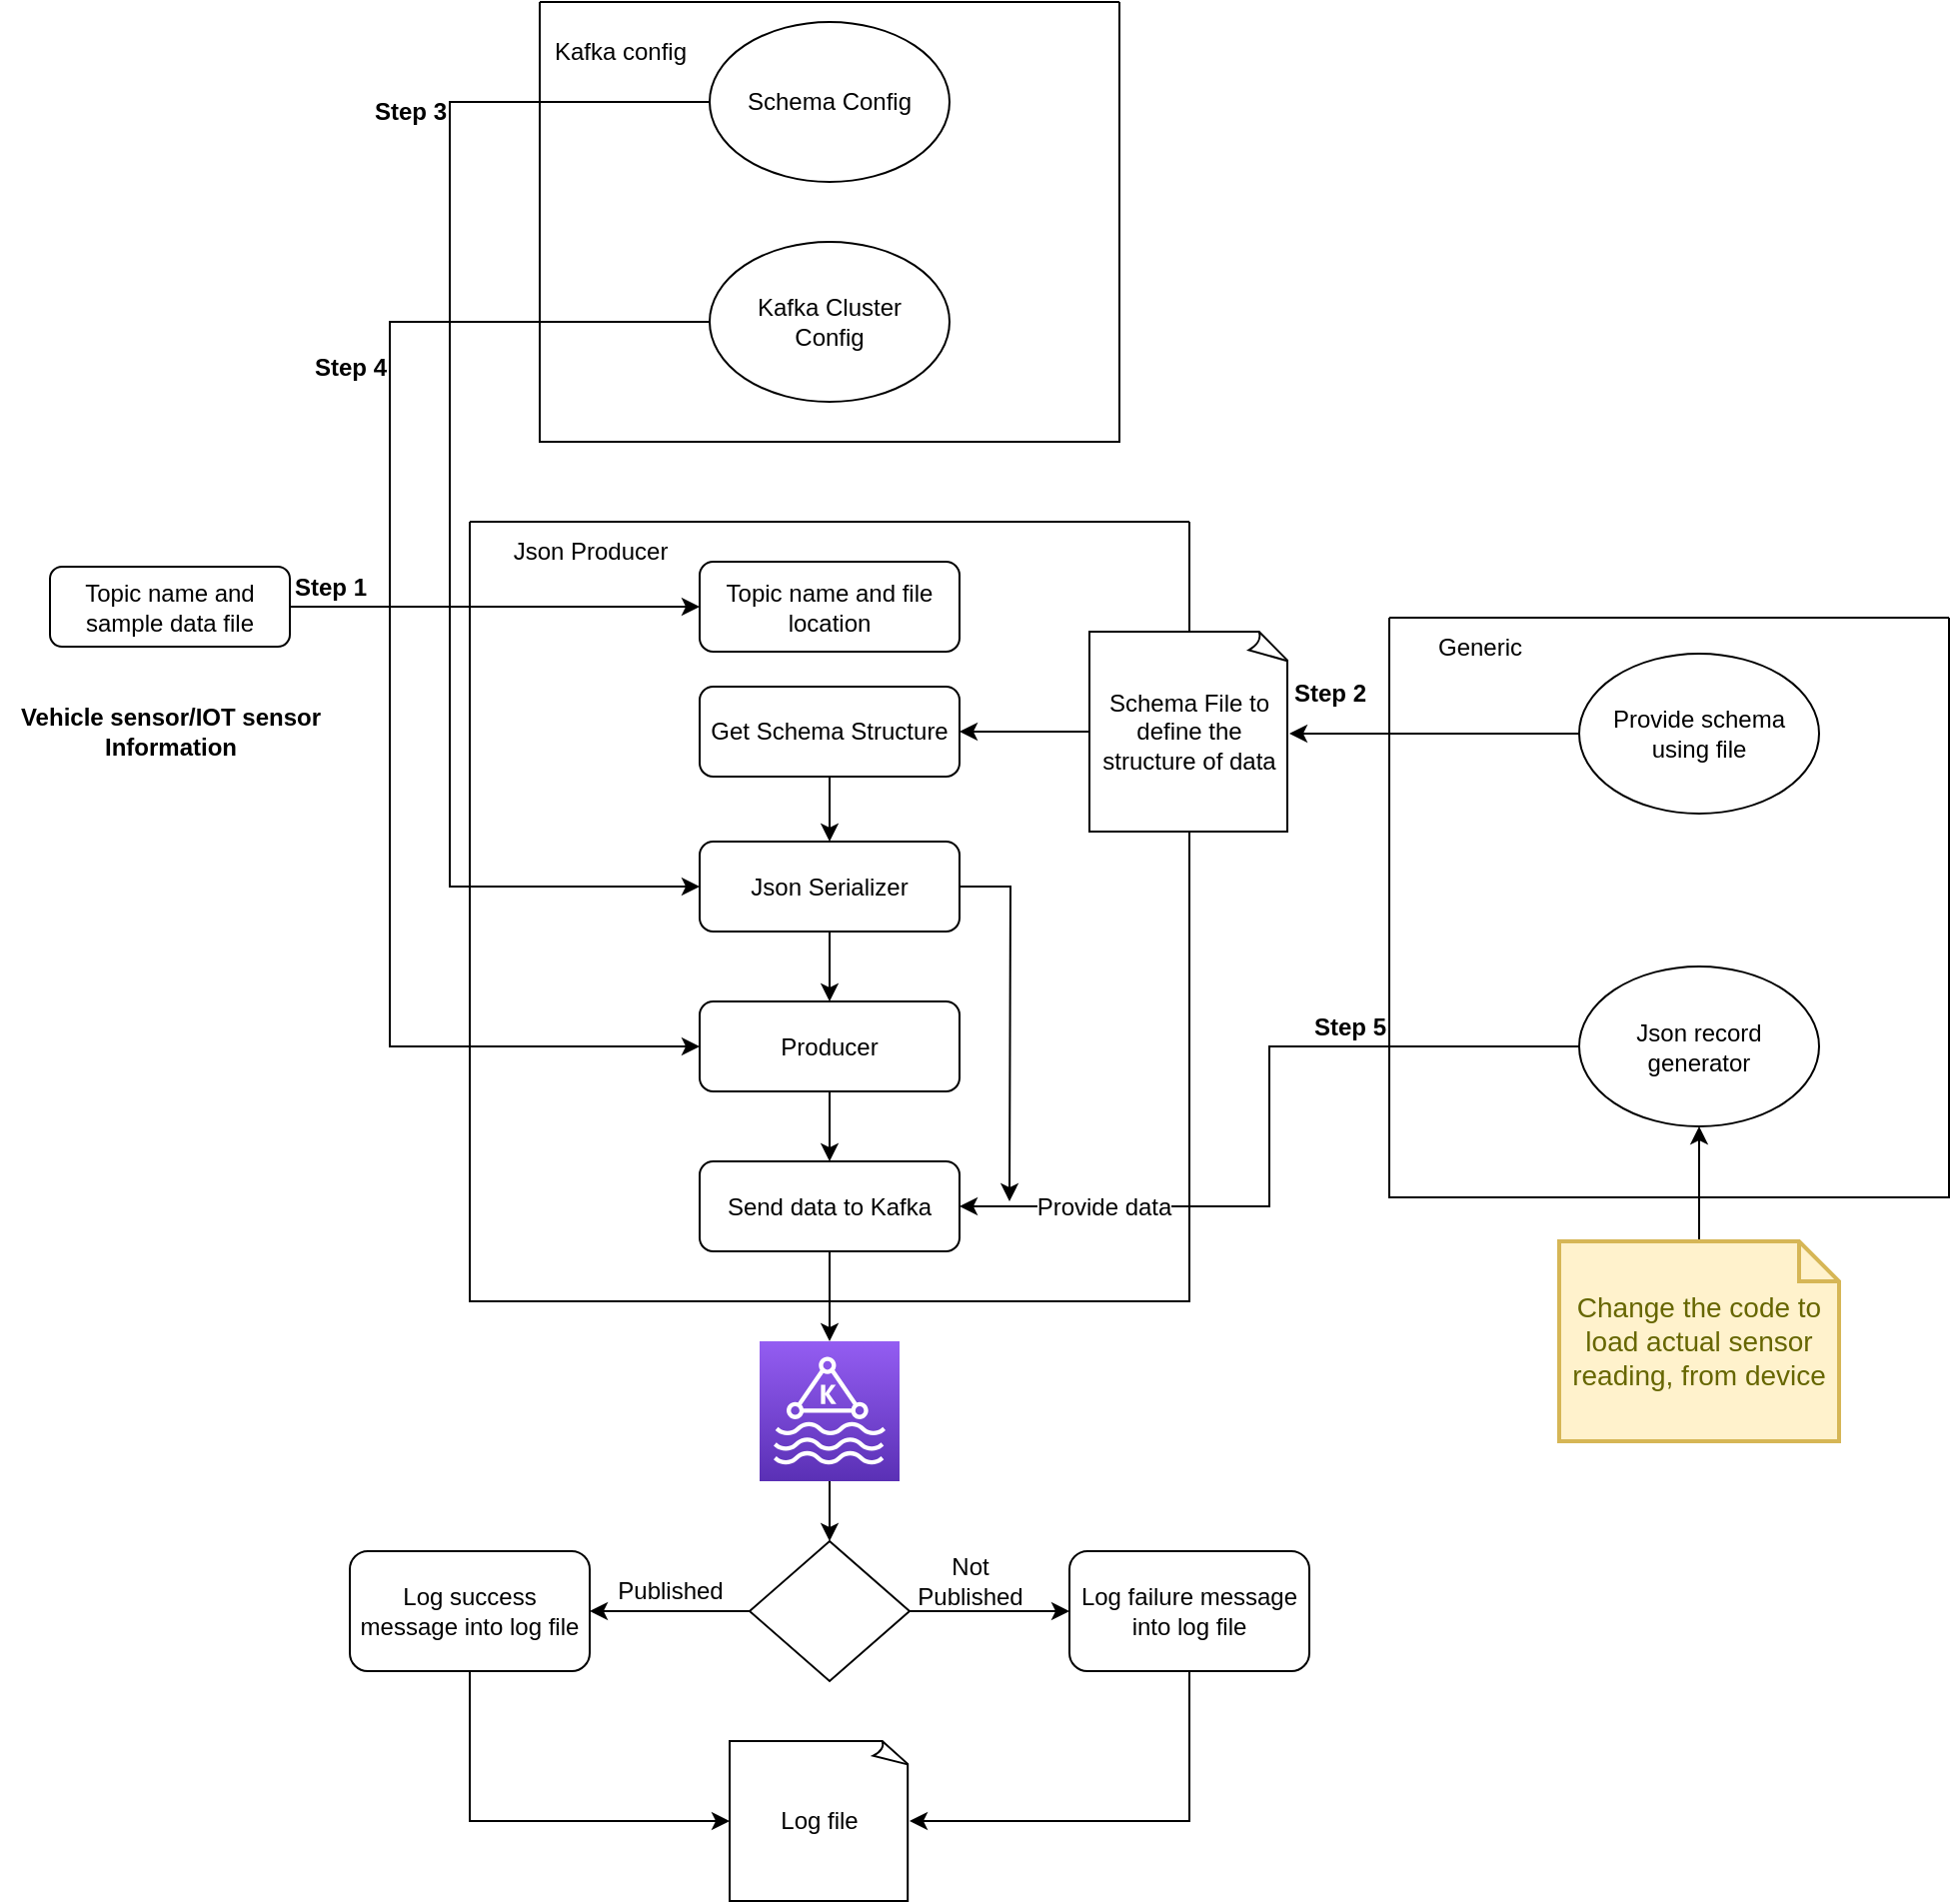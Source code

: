 <mxfile version="21.2.1" type="device">
  <diagram name="Page-1" id="iRMYoeV2WN8iNWqU3HRv">
    <mxGraphModel dx="1200" dy="801" grid="1" gridSize="10" guides="1" tooltips="1" connect="1" arrows="1" fold="1" page="1" pageScale="1" pageWidth="1100" pageHeight="850" math="0" shadow="0">
      <root>
        <mxCell id="0" />
        <mxCell id="1" parent="0" />
        <mxCell id="sqB8z8xDgT_XmHM7QCqE-1" value="" style="swimlane;startSize=0;fillColor=default;strokeColor=default;swimlaneLine=1;rounded=0;" parent="1" vertex="1">
          <mxGeometry x="300" y="320" width="360" height="390" as="geometry" />
        </mxCell>
        <mxCell id="sqB8z8xDgT_XmHM7QCqE-5" value="Topic name and file location" style="rounded=1;whiteSpace=wrap;html=1;" parent="sqB8z8xDgT_XmHM7QCqE-1" vertex="1">
          <mxGeometry x="115" y="20" width="130" height="45" as="geometry" />
        </mxCell>
        <mxCell id="sqB8z8xDgT_XmHM7QCqE-7" value="Json Producer" style="text;html=1;align=center;verticalAlign=middle;resizable=0;points=[];autosize=1;strokeColor=none;fillColor=none;" parent="sqB8z8xDgT_XmHM7QCqE-1" vertex="1">
          <mxGeometry x="10" width="100" height="30" as="geometry" />
        </mxCell>
        <mxCell id="sqB8z8xDgT_XmHM7QCqE-33" value="" style="edgeStyle=orthogonalEdgeStyle;rounded=0;orthogonalLoop=1;jettySize=auto;html=1;entryX=0.5;entryY=0;entryDx=0;entryDy=0;" parent="sqB8z8xDgT_XmHM7QCqE-1" source="sqB8z8xDgT_XmHM7QCqE-10" target="sqB8z8xDgT_XmHM7QCqE-11" edge="1">
          <mxGeometry relative="1" as="geometry" />
        </mxCell>
        <mxCell id="sqB8z8xDgT_XmHM7QCqE-10" value="Get Schema Structure" style="rounded=1;whiteSpace=wrap;html=1;" parent="sqB8z8xDgT_XmHM7QCqE-1" vertex="1">
          <mxGeometry x="115" y="82.5" width="130" height="45" as="geometry" />
        </mxCell>
        <mxCell id="sqB8z8xDgT_XmHM7QCqE-35" value="" style="edgeStyle=orthogonalEdgeStyle;rounded=0;orthogonalLoop=1;jettySize=auto;html=1;entryX=0.5;entryY=0;entryDx=0;entryDy=0;" parent="sqB8z8xDgT_XmHM7QCqE-1" source="sqB8z8xDgT_XmHM7QCqE-11" target="sqB8z8xDgT_XmHM7QCqE-23" edge="1">
          <mxGeometry relative="1" as="geometry" />
        </mxCell>
        <mxCell id="bqNoKuBYXy_VpDzHtr6z-6" style="edgeStyle=orthogonalEdgeStyle;rounded=0;orthogonalLoop=1;jettySize=auto;html=1;" parent="sqB8z8xDgT_XmHM7QCqE-1" source="sqB8z8xDgT_XmHM7QCqE-11" edge="1">
          <mxGeometry relative="1" as="geometry">
            <mxPoint x="270" y="340" as="targetPoint" />
          </mxGeometry>
        </mxCell>
        <mxCell id="sqB8z8xDgT_XmHM7QCqE-11" value="Json Serializer" style="rounded=1;whiteSpace=wrap;html=1;" parent="sqB8z8xDgT_XmHM7QCqE-1" vertex="1">
          <mxGeometry x="115" y="160" width="130" height="45" as="geometry" />
        </mxCell>
        <mxCell id="sqB8z8xDgT_XmHM7QCqE-36" value="" style="edgeStyle=orthogonalEdgeStyle;rounded=0;orthogonalLoop=1;jettySize=auto;html=1;" parent="sqB8z8xDgT_XmHM7QCqE-1" source="sqB8z8xDgT_XmHM7QCqE-23" target="sqB8z8xDgT_XmHM7QCqE-25" edge="1">
          <mxGeometry relative="1" as="geometry" />
        </mxCell>
        <mxCell id="sqB8z8xDgT_XmHM7QCqE-23" value="Producer" style="rounded=1;whiteSpace=wrap;html=1;" parent="sqB8z8xDgT_XmHM7QCqE-1" vertex="1">
          <mxGeometry x="115" y="240" width="130" height="45" as="geometry" />
        </mxCell>
        <mxCell id="sqB8z8xDgT_XmHM7QCqE-25" value="Send data to Kafka" style="rounded=1;whiteSpace=wrap;html=1;" parent="sqB8z8xDgT_XmHM7QCqE-1" vertex="1">
          <mxGeometry x="115" y="320" width="130" height="45" as="geometry" />
        </mxCell>
        <mxCell id="sqB8z8xDgT_XmHM7QCqE-2" value="" style="swimlane;startSize=0;" parent="1" vertex="1">
          <mxGeometry x="760" y="368" width="280" height="290" as="geometry" />
        </mxCell>
        <mxCell id="sqB8z8xDgT_XmHM7QCqE-17" value="Provide schema using file" style="ellipse;whiteSpace=wrap;html=1;" parent="sqB8z8xDgT_XmHM7QCqE-2" vertex="1">
          <mxGeometry x="95" y="18" width="120" height="80" as="geometry" />
        </mxCell>
        <mxCell id="sqB8z8xDgT_XmHM7QCqE-18" value="Json record&lt;br&gt;generator" style="ellipse;whiteSpace=wrap;html=1;" parent="sqB8z8xDgT_XmHM7QCqE-2" vertex="1">
          <mxGeometry x="95" y="174.5" width="120" height="80" as="geometry" />
        </mxCell>
        <mxCell id="sqB8z8xDgT_XmHM7QCqE-19" value="Generic" style="text;html=1;align=center;verticalAlign=middle;resizable=0;points=[];autosize=1;strokeColor=none;fillColor=none;" parent="sqB8z8xDgT_XmHM7QCqE-2" vertex="1">
          <mxGeometry x="10" width="70" height="30" as="geometry" />
        </mxCell>
        <mxCell id="sqB8z8xDgT_XmHM7QCqE-6" style="edgeStyle=orthogonalEdgeStyle;rounded=0;orthogonalLoop=1;jettySize=auto;html=1;exitX=1;exitY=0.5;exitDx=0;exitDy=0;" parent="1" source="sqB8z8xDgT_XmHM7QCqE-3" target="sqB8z8xDgT_XmHM7QCqE-5" edge="1">
          <mxGeometry relative="1" as="geometry" />
        </mxCell>
        <mxCell id="sqB8z8xDgT_XmHM7QCqE-3" value="Topic name and sample data file" style="rounded=1;whiteSpace=wrap;html=1;" parent="1" vertex="1">
          <mxGeometry x="90" y="342.5" width="120" height="40" as="geometry" />
        </mxCell>
        <mxCell id="sqB8z8xDgT_XmHM7QCqE-4" value="&lt;b&gt;Vehicle sensor/IOT sensor&lt;br&gt;Information&lt;/b&gt;" style="text;html=1;align=center;verticalAlign=middle;resizable=0;points=[];autosize=1;strokeColor=none;fillColor=none;" parent="1" vertex="1">
          <mxGeometry x="65" y="405" width="170" height="40" as="geometry" />
        </mxCell>
        <mxCell id="sqB8z8xDgT_XmHM7QCqE-8" value="&lt;b&gt;Step 1&lt;/b&gt;" style="text;html=1;align=center;verticalAlign=middle;resizable=0;points=[];autosize=1;strokeColor=none;fillColor=none;" parent="1" vertex="1">
          <mxGeometry x="200" y="338" width="60" height="30" as="geometry" />
        </mxCell>
        <mxCell id="sqB8z8xDgT_XmHM7QCqE-9" value="" style="swimlane;startSize=0;" parent="1" vertex="1">
          <mxGeometry x="335" y="60" width="290" height="220" as="geometry" />
        </mxCell>
        <mxCell id="sqB8z8xDgT_XmHM7QCqE-20" value="Kafka Cluster&lt;br&gt;Config" style="ellipse;whiteSpace=wrap;html=1;" parent="sqB8z8xDgT_XmHM7QCqE-9" vertex="1">
          <mxGeometry x="85" y="120" width="120" height="80" as="geometry" />
        </mxCell>
        <mxCell id="sqB8z8xDgT_XmHM7QCqE-37" value="Schema Config" style="ellipse;whiteSpace=wrap;html=1;" parent="sqB8z8xDgT_XmHM7QCqE-9" vertex="1">
          <mxGeometry x="85" y="10" width="120" height="80" as="geometry" />
        </mxCell>
        <mxCell id="sqB8z8xDgT_XmHM7QCqE-39" value="Kafka config" style="text;html=1;align=center;verticalAlign=middle;resizable=0;points=[];autosize=1;strokeColor=none;fillColor=none;" parent="sqB8z8xDgT_XmHM7QCqE-9" vertex="1">
          <mxGeometry x="-5" y="10" width="90" height="30" as="geometry" />
        </mxCell>
        <mxCell id="sqB8z8xDgT_XmHM7QCqE-24" style="edgeStyle=orthogonalEdgeStyle;rounded=0;orthogonalLoop=1;jettySize=auto;html=1;entryX=1;entryY=0.5;entryDx=0;entryDy=0;" parent="1" source="sqB8z8xDgT_XmHM7QCqE-16" target="sqB8z8xDgT_XmHM7QCqE-10" edge="1">
          <mxGeometry relative="1" as="geometry" />
        </mxCell>
        <mxCell id="sqB8z8xDgT_XmHM7QCqE-16" value="Schema File to define the structure of data" style="whiteSpace=wrap;html=1;shape=mxgraph.basic.document" parent="1" vertex="1">
          <mxGeometry x="610" y="375" width="100" height="100" as="geometry" />
        </mxCell>
        <mxCell id="sqB8z8xDgT_XmHM7QCqE-21" style="edgeStyle=orthogonalEdgeStyle;rounded=0;orthogonalLoop=1;jettySize=auto;html=1;entryX=1;entryY=0.5;entryDx=0;entryDy=0;entryPerimeter=0;" parent="1" source="sqB8z8xDgT_XmHM7QCqE-17" edge="1">
          <mxGeometry relative="1" as="geometry">
            <mxPoint x="710" y="426" as="targetPoint" />
          </mxGeometry>
        </mxCell>
        <mxCell id="sqB8z8xDgT_XmHM7QCqE-22" value="&lt;b&gt;Step 2&lt;/b&gt;" style="text;html=1;align=center;verticalAlign=middle;resizable=0;points=[];autosize=1;strokeColor=none;fillColor=none;" parent="1" vertex="1">
          <mxGeometry x="700" y="390.5" width="60" height="30" as="geometry" />
        </mxCell>
        <mxCell id="hRjpMMNEh72pVKw2oZXB-1" style="edgeStyle=orthogonalEdgeStyle;rounded=0;orthogonalLoop=1;jettySize=auto;html=1;entryX=1;entryY=0.5;entryDx=0;entryDy=0;" parent="1" source="sqB8z8xDgT_XmHM7QCqE-18" target="sqB8z8xDgT_XmHM7QCqE-25" edge="1">
          <mxGeometry relative="1" as="geometry" />
        </mxCell>
        <mxCell id="hRjpMMNEh72pVKw2oZXB-3" value="&lt;font style=&quot;font-size: 12px;&quot;&gt;Provide data&lt;/font&gt;" style="edgeLabel;html=1;align=center;verticalAlign=middle;resizable=0;points=[];" parent="hRjpMMNEh72pVKw2oZXB-1" vertex="1" connectable="0">
          <mxGeometry x="0.431" relative="1" as="geometry">
            <mxPoint x="-39" as="offset" />
          </mxGeometry>
        </mxCell>
        <mxCell id="hRjpMMNEh72pVKw2oZXB-2" value="&lt;b&gt;Step 5&lt;/b&gt;" style="text;html=1;align=center;verticalAlign=middle;resizable=0;points=[];autosize=1;strokeColor=none;fillColor=none;" parent="1" vertex="1">
          <mxGeometry x="710" y="558" width="60" height="30" as="geometry" />
        </mxCell>
        <mxCell id="hRjpMMNEh72pVKw2oZXB-4" style="edgeStyle=orthogonalEdgeStyle;rounded=0;orthogonalLoop=1;jettySize=auto;html=1;entryX=0;entryY=0.5;entryDx=0;entryDy=0;" parent="1" source="sqB8z8xDgT_XmHM7QCqE-37" target="sqB8z8xDgT_XmHM7QCqE-11" edge="1">
          <mxGeometry relative="1" as="geometry">
            <Array as="points">
              <mxPoint x="290" y="110" />
              <mxPoint x="290" y="503" />
            </Array>
          </mxGeometry>
        </mxCell>
        <mxCell id="hRjpMMNEh72pVKw2oZXB-5" style="edgeStyle=orthogonalEdgeStyle;rounded=0;orthogonalLoop=1;jettySize=auto;html=1;entryX=0;entryY=0.5;entryDx=0;entryDy=0;exitX=0;exitY=0.5;exitDx=0;exitDy=0;" parent="1" source="sqB8z8xDgT_XmHM7QCqE-20" target="sqB8z8xDgT_XmHM7QCqE-23" edge="1">
          <mxGeometry relative="1" as="geometry">
            <Array as="points">
              <mxPoint x="260" y="220" />
              <mxPoint x="260" y="583" />
            </Array>
          </mxGeometry>
        </mxCell>
        <mxCell id="hRjpMMNEh72pVKw2oZXB-6" value="&lt;b&gt;Step 3&lt;/b&gt;" style="text;html=1;align=center;verticalAlign=middle;resizable=0;points=[];autosize=1;strokeColor=none;fillColor=none;" parent="1" vertex="1">
          <mxGeometry x="240" y="100" width="60" height="30" as="geometry" />
        </mxCell>
        <mxCell id="hRjpMMNEh72pVKw2oZXB-7" value="&lt;b&gt;Step 4&lt;/b&gt;" style="text;html=1;align=center;verticalAlign=middle;resizable=0;points=[];autosize=1;strokeColor=none;fillColor=none;" parent="1" vertex="1">
          <mxGeometry x="210" y="228" width="60" height="30" as="geometry" />
        </mxCell>
        <mxCell id="bqNoKuBYXy_VpDzHtr6z-11" style="edgeStyle=orthogonalEdgeStyle;rounded=0;orthogonalLoop=1;jettySize=auto;html=1;entryX=0.5;entryY=0;entryDx=0;entryDy=0;" parent="1" source="bqNoKuBYXy_VpDzHtr6z-7" target="bqNoKuBYXy_VpDzHtr6z-10" edge="1">
          <mxGeometry relative="1" as="geometry" />
        </mxCell>
        <mxCell id="bqNoKuBYXy_VpDzHtr6z-7" value="" style="sketch=0;points=[[0,0,0],[0.25,0,0],[0.5,0,0],[0.75,0,0],[1,0,0],[0,1,0],[0.25,1,0],[0.5,1,0],[0.75,1,0],[1,1,0],[0,0.25,0],[0,0.5,0],[0,0.75,0],[1,0.25,0],[1,0.5,0],[1,0.75,0]];outlineConnect=0;fontColor=#232F3E;gradientColor=#945DF2;gradientDirection=north;fillColor=#5A30B5;strokeColor=#ffffff;dashed=0;verticalLabelPosition=bottom;verticalAlign=top;align=center;html=1;fontSize=12;fontStyle=0;aspect=fixed;shape=mxgraph.aws4.resourceIcon;resIcon=mxgraph.aws4.managed_streaming_for_kafka;" parent="1" vertex="1">
          <mxGeometry x="445" y="730" width="70" height="70" as="geometry" />
        </mxCell>
        <mxCell id="bqNoKuBYXy_VpDzHtr6z-9" style="edgeStyle=orthogonalEdgeStyle;rounded=0;orthogonalLoop=1;jettySize=auto;html=1;entryX=0.5;entryY=0;entryDx=0;entryDy=0;entryPerimeter=0;" parent="1" source="sqB8z8xDgT_XmHM7QCqE-25" target="bqNoKuBYXy_VpDzHtr6z-7" edge="1">
          <mxGeometry relative="1" as="geometry">
            <mxPoint x="480" y="730" as="targetPoint" />
          </mxGeometry>
        </mxCell>
        <mxCell id="bqNoKuBYXy_VpDzHtr6z-14" style="edgeStyle=orthogonalEdgeStyle;rounded=0;orthogonalLoop=1;jettySize=auto;html=1;entryX=0;entryY=0.5;entryDx=0;entryDy=0;" parent="1" source="bqNoKuBYXy_VpDzHtr6z-10" target="bqNoKuBYXy_VpDzHtr6z-12" edge="1">
          <mxGeometry relative="1" as="geometry">
            <mxPoint x="570" y="865" as="targetPoint" />
          </mxGeometry>
        </mxCell>
        <mxCell id="bqNoKuBYXy_VpDzHtr6z-15" style="edgeStyle=orthogonalEdgeStyle;rounded=0;orthogonalLoop=1;jettySize=auto;html=1;entryX=1;entryY=0.5;entryDx=0;entryDy=0;" parent="1" source="bqNoKuBYXy_VpDzHtr6z-10" target="bqNoKuBYXy_VpDzHtr6z-13" edge="1">
          <mxGeometry relative="1" as="geometry" />
        </mxCell>
        <mxCell id="bqNoKuBYXy_VpDzHtr6z-10" value="" style="rhombus;whiteSpace=wrap;html=1;" parent="1" vertex="1">
          <mxGeometry x="440" y="830" width="80" height="70" as="geometry" />
        </mxCell>
        <mxCell id="bqNoKuBYXy_VpDzHtr6z-22" style="edgeStyle=orthogonalEdgeStyle;rounded=0;orthogonalLoop=1;jettySize=auto;html=1;entryX=1;entryY=0.5;entryDx=0;entryDy=0;entryPerimeter=0;" parent="1" source="bqNoKuBYXy_VpDzHtr6z-12" target="bqNoKuBYXy_VpDzHtr6z-21" edge="1">
          <mxGeometry relative="1" as="geometry">
            <Array as="points">
              <mxPoint x="660" y="970" />
            </Array>
          </mxGeometry>
        </mxCell>
        <mxCell id="bqNoKuBYXy_VpDzHtr6z-12" value="Log failure message into log file" style="rounded=1;whiteSpace=wrap;html=1;" parent="1" vertex="1">
          <mxGeometry x="600" y="835" width="120" height="60" as="geometry" />
        </mxCell>
        <mxCell id="bqNoKuBYXy_VpDzHtr6z-23" style="edgeStyle=orthogonalEdgeStyle;rounded=0;orthogonalLoop=1;jettySize=auto;html=1;entryX=0;entryY=0.5;entryDx=0;entryDy=0;entryPerimeter=0;" parent="1" source="bqNoKuBYXy_VpDzHtr6z-13" target="bqNoKuBYXy_VpDzHtr6z-21" edge="1">
          <mxGeometry relative="1" as="geometry">
            <Array as="points">
              <mxPoint x="300" y="970" />
            </Array>
          </mxGeometry>
        </mxCell>
        <mxCell id="bqNoKuBYXy_VpDzHtr6z-13" value="Log success message into log file" style="rounded=1;whiteSpace=wrap;html=1;" parent="1" vertex="1">
          <mxGeometry x="240" y="835" width="120" height="60" as="geometry" />
        </mxCell>
        <mxCell id="bqNoKuBYXy_VpDzHtr6z-16" value="Not&lt;br&gt;Published" style="text;html=1;align=center;verticalAlign=middle;resizable=0;points=[];autosize=1;strokeColor=none;fillColor=none;" parent="1" vertex="1">
          <mxGeometry x="510" y="830" width="80" height="40" as="geometry" />
        </mxCell>
        <mxCell id="bqNoKuBYXy_VpDzHtr6z-17" value="Published" style="text;html=1;align=center;verticalAlign=middle;resizable=0;points=[];autosize=1;strokeColor=none;fillColor=none;" parent="1" vertex="1">
          <mxGeometry x="360" y="840" width="80" height="30" as="geometry" />
        </mxCell>
        <mxCell id="bqNoKuBYXy_VpDzHtr6z-21" value="Log file" style="whiteSpace=wrap;html=1;shape=mxgraph.basic.document" parent="1" vertex="1">
          <mxGeometry x="430" y="930" width="90" height="80" as="geometry" />
        </mxCell>
        <mxCell id="bqNoKuBYXy_VpDzHtr6z-25" style="edgeStyle=orthogonalEdgeStyle;rounded=0;orthogonalLoop=1;jettySize=auto;html=1;entryX=0.5;entryY=1;entryDx=0;entryDy=0;" parent="1" source="bqNoKuBYXy_VpDzHtr6z-24" target="sqB8z8xDgT_XmHM7QCqE-18" edge="1">
          <mxGeometry relative="1" as="geometry" />
        </mxCell>
        <mxCell id="bqNoKuBYXy_VpDzHtr6z-24" value="Change the code to load actual sensor reading, from device" style="shape=note;strokeWidth=2;fontSize=14;size=20;whiteSpace=wrap;html=1;fillColor=#fff2cc;strokeColor=#d6b656;fontColor=#666600;" parent="1" vertex="1">
          <mxGeometry x="845" y="680" width="140" height="100" as="geometry" />
        </mxCell>
      </root>
    </mxGraphModel>
  </diagram>
</mxfile>
